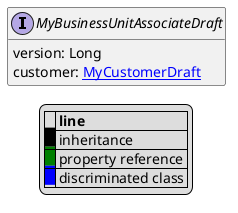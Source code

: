 @startuml

hide empty fields
hide empty methods
legend
|= |= line |
|<back:black>   </back>| inheritance |
|<back:green>   </back>| property reference |
|<back:blue>   </back>| discriminated class |
endlegend
interface MyBusinessUnitAssociateDraft [[MyBusinessUnitAssociateDraft.svg]]  {
    version: Long
    customer: [[MyCustomerDraft.svg MyCustomerDraft]]
}






@enduml

